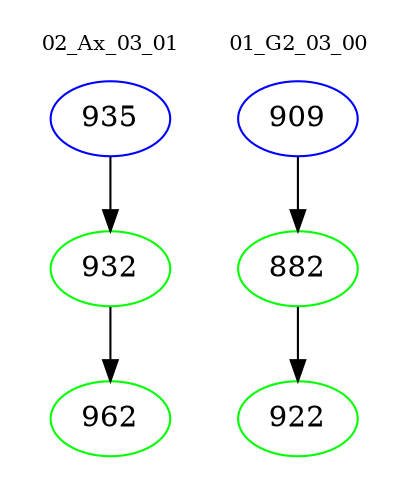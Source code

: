 digraph{
subgraph cluster_0 {
color = white
label = "02_Ax_03_01";
fontsize=10;
T0_935 [label="935", color="blue"]
T0_935 -> T0_932 [color="black"]
T0_932 [label="932", color="green"]
T0_932 -> T0_962 [color="black"]
T0_962 [label="962", color="green"]
}
subgraph cluster_1 {
color = white
label = "01_G2_03_00";
fontsize=10;
T1_909 [label="909", color="blue"]
T1_909 -> T1_882 [color="black"]
T1_882 [label="882", color="green"]
T1_882 -> T1_922 [color="black"]
T1_922 [label="922", color="green"]
}
}
